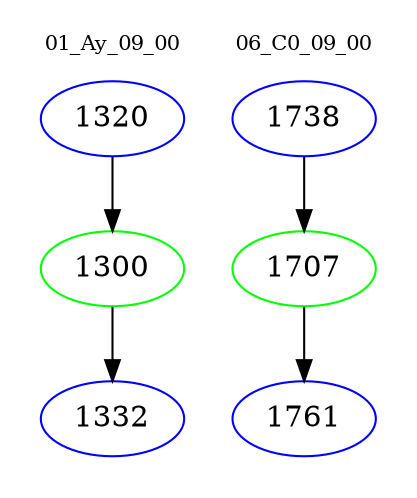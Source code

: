 digraph{
subgraph cluster_0 {
color = white
label = "01_Ay_09_00";
fontsize=10;
T0_1320 [label="1320", color="blue"]
T0_1320 -> T0_1300 [color="black"]
T0_1300 [label="1300", color="green"]
T0_1300 -> T0_1332 [color="black"]
T0_1332 [label="1332", color="blue"]
}
subgraph cluster_1 {
color = white
label = "06_C0_09_00";
fontsize=10;
T1_1738 [label="1738", color="blue"]
T1_1738 -> T1_1707 [color="black"]
T1_1707 [label="1707", color="green"]
T1_1707 -> T1_1761 [color="black"]
T1_1761 [label="1761", color="blue"]
}
}
